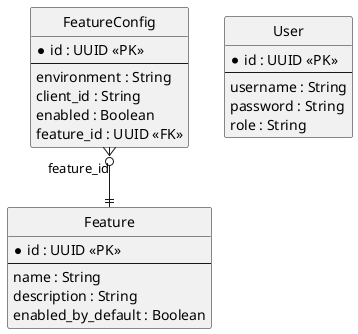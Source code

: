 @startuml
' Estilo
hide circle
skinparam linetype ortho
skinparam entity {
  BackgroundColor White
  BorderColor Black
}

entity Feature {
  * id : UUID <<PK>>
  --
  name : String
  description : String
  enabled_by_default : Boolean
}

entity FeatureConfig {
  * id : UUID <<PK>>
  --
  environment : String
  client_id : String
  enabled : Boolean
  feature_id : UUID <<FK>>
}

entity User {
  * id : UUID <<PK>>
  --
  username : String
  password : String
  role : String
}

FeatureConfig }o--|| Feature : feature_id
@enduml
